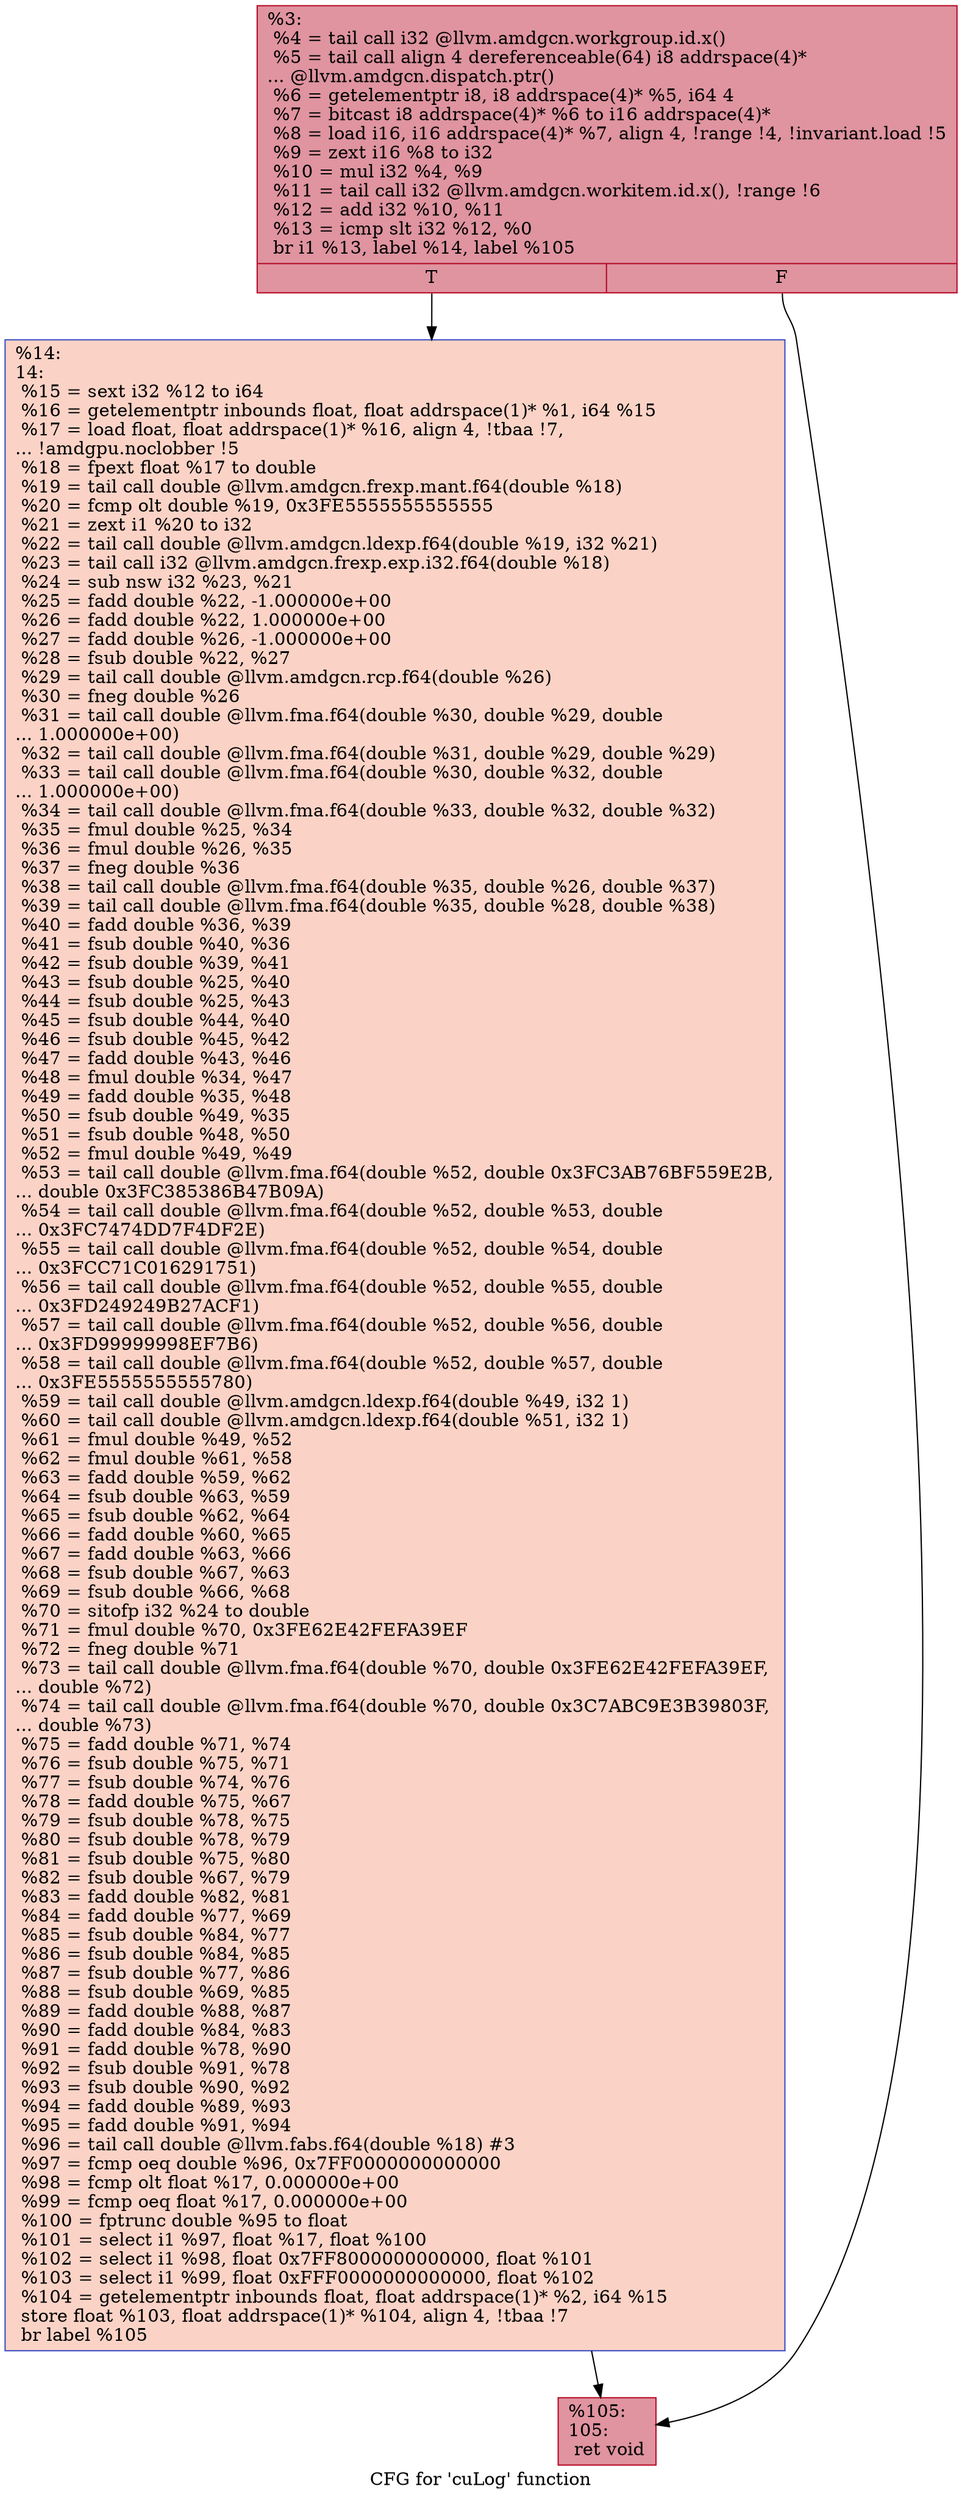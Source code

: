 digraph "CFG for 'cuLog' function" {
	label="CFG for 'cuLog' function";

	Node0x4c8c1d0 [shape=record,color="#b70d28ff", style=filled, fillcolor="#b70d2870",label="{%3:\l  %4 = tail call i32 @llvm.amdgcn.workgroup.id.x()\l  %5 = tail call align 4 dereferenceable(64) i8 addrspace(4)*\l... @llvm.amdgcn.dispatch.ptr()\l  %6 = getelementptr i8, i8 addrspace(4)* %5, i64 4\l  %7 = bitcast i8 addrspace(4)* %6 to i16 addrspace(4)*\l  %8 = load i16, i16 addrspace(4)* %7, align 4, !range !4, !invariant.load !5\l  %9 = zext i16 %8 to i32\l  %10 = mul i32 %4, %9\l  %11 = tail call i32 @llvm.amdgcn.workitem.id.x(), !range !6\l  %12 = add i32 %10, %11\l  %13 = icmp slt i32 %12, %0\l  br i1 %13, label %14, label %105\l|{<s0>T|<s1>F}}"];
	Node0x4c8c1d0:s0 -> Node0x4c8e0e0;
	Node0x4c8c1d0:s1 -> Node0x4c8e170;
	Node0x4c8e0e0 [shape=record,color="#3d50c3ff", style=filled, fillcolor="#f59c7d70",label="{%14:\l14:                                               \l  %15 = sext i32 %12 to i64\l  %16 = getelementptr inbounds float, float addrspace(1)* %1, i64 %15\l  %17 = load float, float addrspace(1)* %16, align 4, !tbaa !7,\l... !amdgpu.noclobber !5\l  %18 = fpext float %17 to double\l  %19 = tail call double @llvm.amdgcn.frexp.mant.f64(double %18)\l  %20 = fcmp olt double %19, 0x3FE5555555555555\l  %21 = zext i1 %20 to i32\l  %22 = tail call double @llvm.amdgcn.ldexp.f64(double %19, i32 %21)\l  %23 = tail call i32 @llvm.amdgcn.frexp.exp.i32.f64(double %18)\l  %24 = sub nsw i32 %23, %21\l  %25 = fadd double %22, -1.000000e+00\l  %26 = fadd double %22, 1.000000e+00\l  %27 = fadd double %26, -1.000000e+00\l  %28 = fsub double %22, %27\l  %29 = tail call double @llvm.amdgcn.rcp.f64(double %26)\l  %30 = fneg double %26\l  %31 = tail call double @llvm.fma.f64(double %30, double %29, double\l... 1.000000e+00)\l  %32 = tail call double @llvm.fma.f64(double %31, double %29, double %29)\l  %33 = tail call double @llvm.fma.f64(double %30, double %32, double\l... 1.000000e+00)\l  %34 = tail call double @llvm.fma.f64(double %33, double %32, double %32)\l  %35 = fmul double %25, %34\l  %36 = fmul double %26, %35\l  %37 = fneg double %36\l  %38 = tail call double @llvm.fma.f64(double %35, double %26, double %37)\l  %39 = tail call double @llvm.fma.f64(double %35, double %28, double %38)\l  %40 = fadd double %36, %39\l  %41 = fsub double %40, %36\l  %42 = fsub double %39, %41\l  %43 = fsub double %25, %40\l  %44 = fsub double %25, %43\l  %45 = fsub double %44, %40\l  %46 = fsub double %45, %42\l  %47 = fadd double %43, %46\l  %48 = fmul double %34, %47\l  %49 = fadd double %35, %48\l  %50 = fsub double %49, %35\l  %51 = fsub double %48, %50\l  %52 = fmul double %49, %49\l  %53 = tail call double @llvm.fma.f64(double %52, double 0x3FC3AB76BF559E2B,\l... double 0x3FC385386B47B09A)\l  %54 = tail call double @llvm.fma.f64(double %52, double %53, double\l... 0x3FC7474DD7F4DF2E)\l  %55 = tail call double @llvm.fma.f64(double %52, double %54, double\l... 0x3FCC71C016291751)\l  %56 = tail call double @llvm.fma.f64(double %52, double %55, double\l... 0x3FD249249B27ACF1)\l  %57 = tail call double @llvm.fma.f64(double %52, double %56, double\l... 0x3FD99999998EF7B6)\l  %58 = tail call double @llvm.fma.f64(double %52, double %57, double\l... 0x3FE5555555555780)\l  %59 = tail call double @llvm.amdgcn.ldexp.f64(double %49, i32 1)\l  %60 = tail call double @llvm.amdgcn.ldexp.f64(double %51, i32 1)\l  %61 = fmul double %49, %52\l  %62 = fmul double %61, %58\l  %63 = fadd double %59, %62\l  %64 = fsub double %63, %59\l  %65 = fsub double %62, %64\l  %66 = fadd double %60, %65\l  %67 = fadd double %63, %66\l  %68 = fsub double %67, %63\l  %69 = fsub double %66, %68\l  %70 = sitofp i32 %24 to double\l  %71 = fmul double %70, 0x3FE62E42FEFA39EF\l  %72 = fneg double %71\l  %73 = tail call double @llvm.fma.f64(double %70, double 0x3FE62E42FEFA39EF,\l... double %72)\l  %74 = tail call double @llvm.fma.f64(double %70, double 0x3C7ABC9E3B39803F,\l... double %73)\l  %75 = fadd double %71, %74\l  %76 = fsub double %75, %71\l  %77 = fsub double %74, %76\l  %78 = fadd double %75, %67\l  %79 = fsub double %78, %75\l  %80 = fsub double %78, %79\l  %81 = fsub double %75, %80\l  %82 = fsub double %67, %79\l  %83 = fadd double %82, %81\l  %84 = fadd double %77, %69\l  %85 = fsub double %84, %77\l  %86 = fsub double %84, %85\l  %87 = fsub double %77, %86\l  %88 = fsub double %69, %85\l  %89 = fadd double %88, %87\l  %90 = fadd double %84, %83\l  %91 = fadd double %78, %90\l  %92 = fsub double %91, %78\l  %93 = fsub double %90, %92\l  %94 = fadd double %89, %93\l  %95 = fadd double %91, %94\l  %96 = tail call double @llvm.fabs.f64(double %18) #3\l  %97 = fcmp oeq double %96, 0x7FF0000000000000\l  %98 = fcmp olt float %17, 0.000000e+00\l  %99 = fcmp oeq float %17, 0.000000e+00\l  %100 = fptrunc double %95 to float\l  %101 = select i1 %97, float %17, float %100\l  %102 = select i1 %98, float 0x7FF8000000000000, float %101\l  %103 = select i1 %99, float 0xFFF0000000000000, float %102\l  %104 = getelementptr inbounds float, float addrspace(1)* %2, i64 %15\l  store float %103, float addrspace(1)* %104, align 4, !tbaa !7\l  br label %105\l}"];
	Node0x4c8e0e0 -> Node0x4c8e170;
	Node0x4c8e170 [shape=record,color="#b70d28ff", style=filled, fillcolor="#b70d2870",label="{%105:\l105:                                              \l  ret void\l}"];
}
